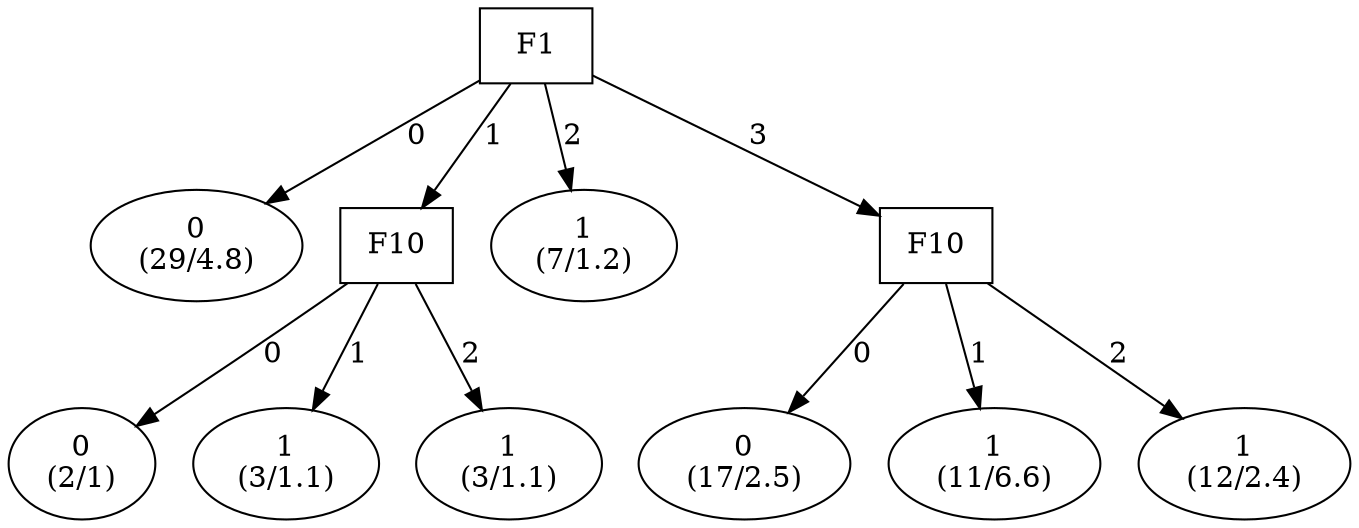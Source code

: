 digraph YaDT {
n0 [ shape=box, label="F1\n"]
n0 -> n1 [label="0"]
n1 [ shape=ellipse, label="0\n(29/4.8)"]
n0 -> n2 [label="1"]
n2 [ shape=box, label="F10\n"]
n2 -> n3 [label="0"]
n3 [ shape=ellipse, label="0\n(2/1)"]
n2 -> n4 [label="1"]
n4 [ shape=ellipse, label="1\n(3/1.1)"]
n2 -> n5 [label="2"]
n5 [ shape=ellipse, label="1\n(3/1.1)"]
n0 -> n7 [label="2"]
n7 [ shape=ellipse, label="1\n(7/1.2)"]
n0 -> n8 [label="3"]
n8 [ shape=box, label="F10\n"]
n8 -> n9 [label="0"]
n9 [ shape=ellipse, label="0\n(17/2.5)"]
n8 -> n10 [label="1"]
n10 [ shape=ellipse, label="1\n(11/6.6)"]
n8 -> n11 [label="2"]
n11 [ shape=ellipse, label="1\n(12/2.4)"]
}
